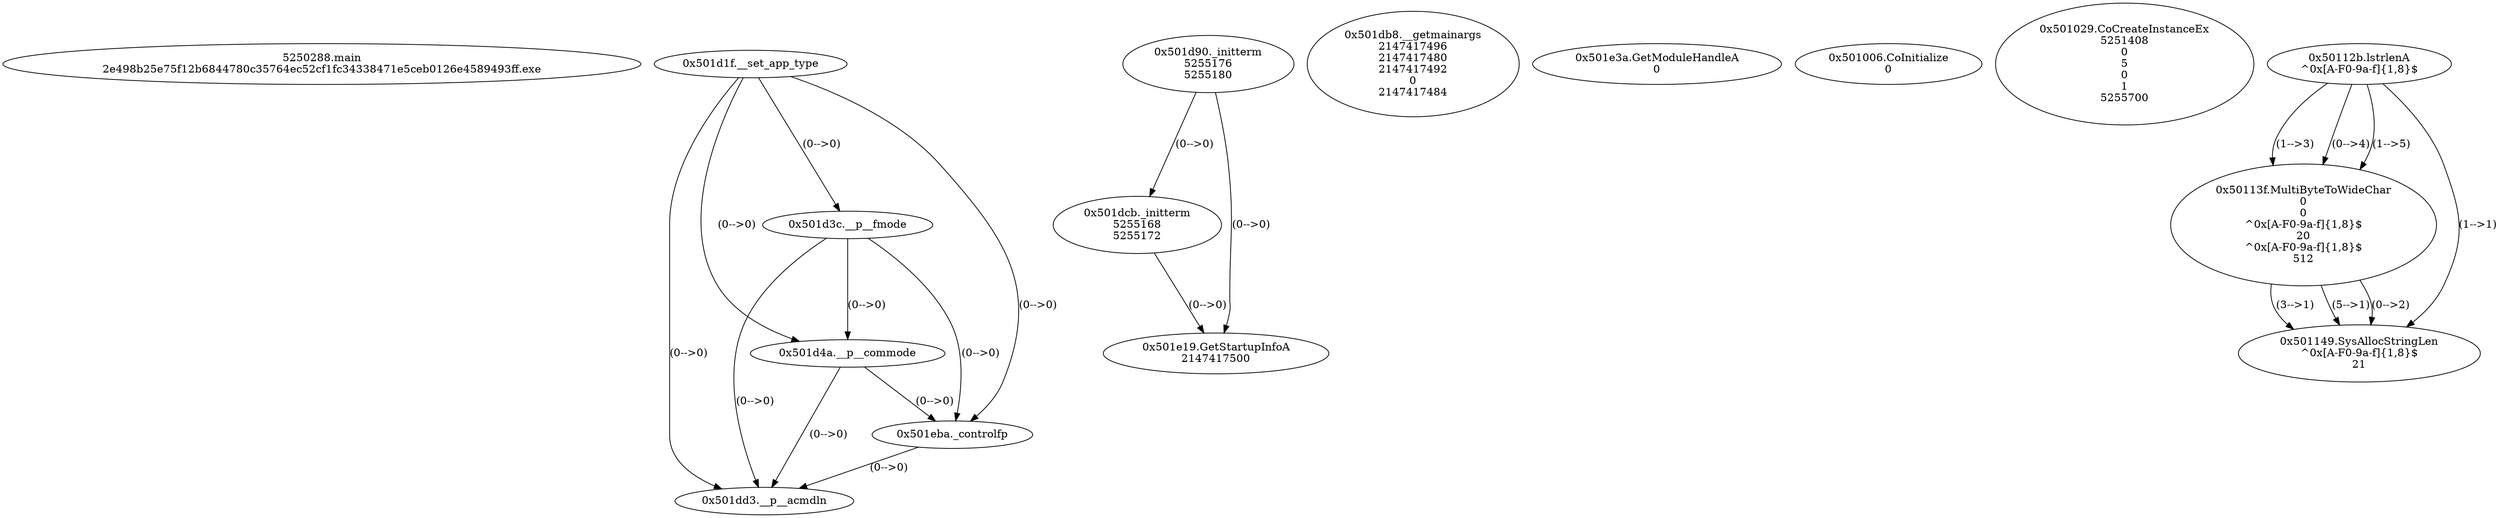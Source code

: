 // Global SCDG with merge call
digraph {
	0 [label="5250288.main
2e498b25e75f12b6844780c35764ec52cf1fc34338471e5ceb0126e4589493ff.exe"]
	1 [label="0x501d1f.__set_app_type
"]
	2 [label="0x501d3c.__p__fmode
"]
	1 -> 2 [label="(0-->0)"]
	3 [label="0x501d4a.__p__commode
"]
	1 -> 3 [label="(0-->0)"]
	2 -> 3 [label="(0-->0)"]
	4 [label="0x501eba._controlfp
"]
	1 -> 4 [label="(0-->0)"]
	2 -> 4 [label="(0-->0)"]
	3 -> 4 [label="(0-->0)"]
	5 [label="0x501d90._initterm
5255176
5255180"]
	6 [label="0x501db8.__getmainargs
2147417496
2147417480
2147417492
0
2147417484"]
	7 [label="0x501dcb._initterm
5255168
5255172"]
	5 -> 7 [label="(0-->0)"]
	8 [label="0x501dd3.__p__acmdln
"]
	1 -> 8 [label="(0-->0)"]
	2 -> 8 [label="(0-->0)"]
	3 -> 8 [label="(0-->0)"]
	4 -> 8 [label="(0-->0)"]
	9 [label="0x501e19.GetStartupInfoA
2147417500"]
	5 -> 9 [label="(0-->0)"]
	7 -> 9 [label="(0-->0)"]
	10 [label="0x501e3a.GetModuleHandleA
0"]
	11 [label="0x501006.CoInitialize
0"]
	12 [label="0x501029.CoCreateInstanceEx
5251408
0
5
0
1
5255700"]
	13 [label="0x50112b.lstrlenA
^0x[A-F0-9a-f]{1,8}$"]
	14 [label="0x50113f.MultiByteToWideChar
0
0
^0x[A-F0-9a-f]{1,8}$
20
^0x[A-F0-9a-f]{1,8}$
512"]
	13 -> 14 [label="(1-->3)"]
	13 -> 14 [label="(0-->4)"]
	13 -> 14 [label="(1-->5)"]
	15 [label="0x501149.SysAllocStringLen
^0x[A-F0-9a-f]{1,8}$
21"]
	13 -> 15 [label="(1-->1)"]
	14 -> 15 [label="(3-->1)"]
	14 -> 15 [label="(5-->1)"]
	14 -> 15 [label="(0-->2)"]
}

